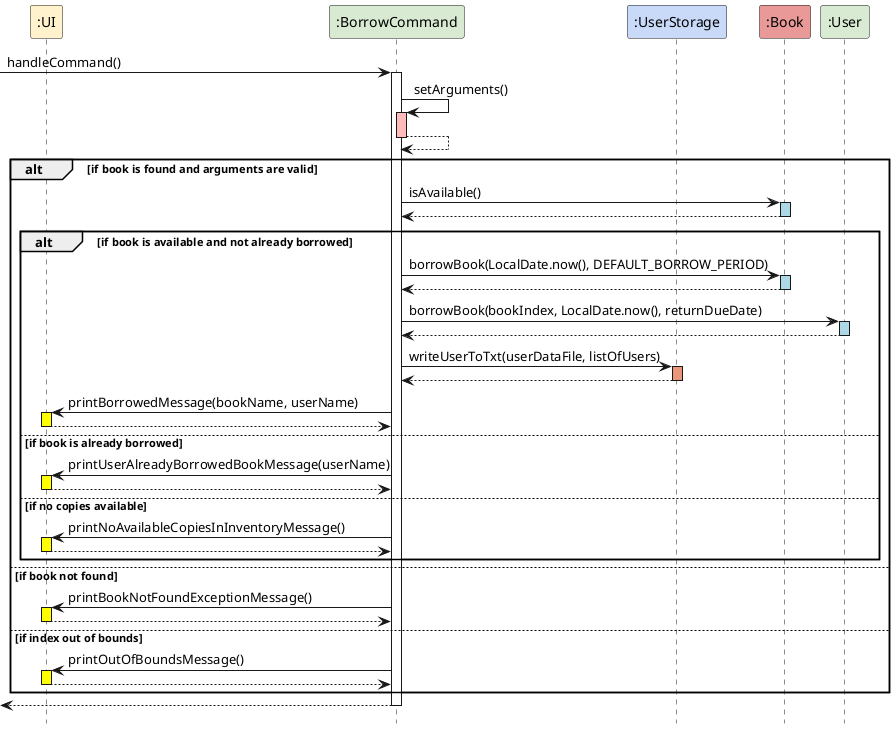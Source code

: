 @startuml
' Define colors using preprocessor directives
!define UI_COLOR #FFF2CC
!define BORROW_COLOR #D9EAD3
!define USERSTORAGE_COLOR #C9DAF8
!define BOOK_COLOR #EA9999
!define USER_COLOR #D9EAD3

hide footbox

participant ":UI" as Ui UI_COLOR
participant ":BorrowCommand" as borCmd BORROW_COLOR
participant ":UserStorage" as uStorage USERSTORAGE_COLOR
participant ":Book" as book BOOK_COLOR
participant ":User" as user USER_COLOR

[-> borCmd : handleCommand()
activate borCmd

borCmd -> borCmd : setArguments()
activate borCmd #FFBBBB
borCmd --> borCmd
deactivate borCmd

alt if book is found and arguments are valid
    borCmd -> book : isAvailable()
    activate book #ADD8E6
    book --> borCmd
    deactivate book

    alt if book is available and not already borrowed
        borCmd -> book : borrowBook(LocalDate.now(), DEFAULT_BORROW_PERIOD)
        activate book #ADD8E6
        book --> borCmd
        deactivate book

        borCmd -> user : borrowBook(bookIndex, LocalDate.now(), returnDueDate)
        activate user #ADD8E6
        user --> borCmd
        deactivate user

        borCmd -> uStorage : writeUserToTxt(userDataFile, listOfUsers)
        activate uStorage #DarkSalmon
        uStorage --> borCmd
        deactivate uStorage

        borCmd -> Ui : printBorrowedMessage(bookName, userName)
        activate Ui #Yellow
        Ui --> borCmd
        deactivate Ui
    else if book is already borrowed
        borCmd -> Ui : printUserAlreadyBorrowedBookMessage(userName)
        activate Ui #Yellow
        Ui --> borCmd
        deactivate Ui
    else if no copies available
        borCmd -> Ui : printNoAvailableCopiesInInventoryMessage()
        activate Ui #Yellow
        Ui --> borCmd
        deactivate Ui
    end
else if book not found
    borCmd -> Ui : printBookNotFoundExceptionMessage()
    activate Ui #Yellow
    Ui --> borCmd
    deactivate Ui
else if index out of bounds
    borCmd -> Ui : printOutOfBoundsMessage()
    activate Ui #Yellow
    Ui --> borCmd
    deactivate Ui
end

[<-- borCmd
deactivate borCmd

@enduml
